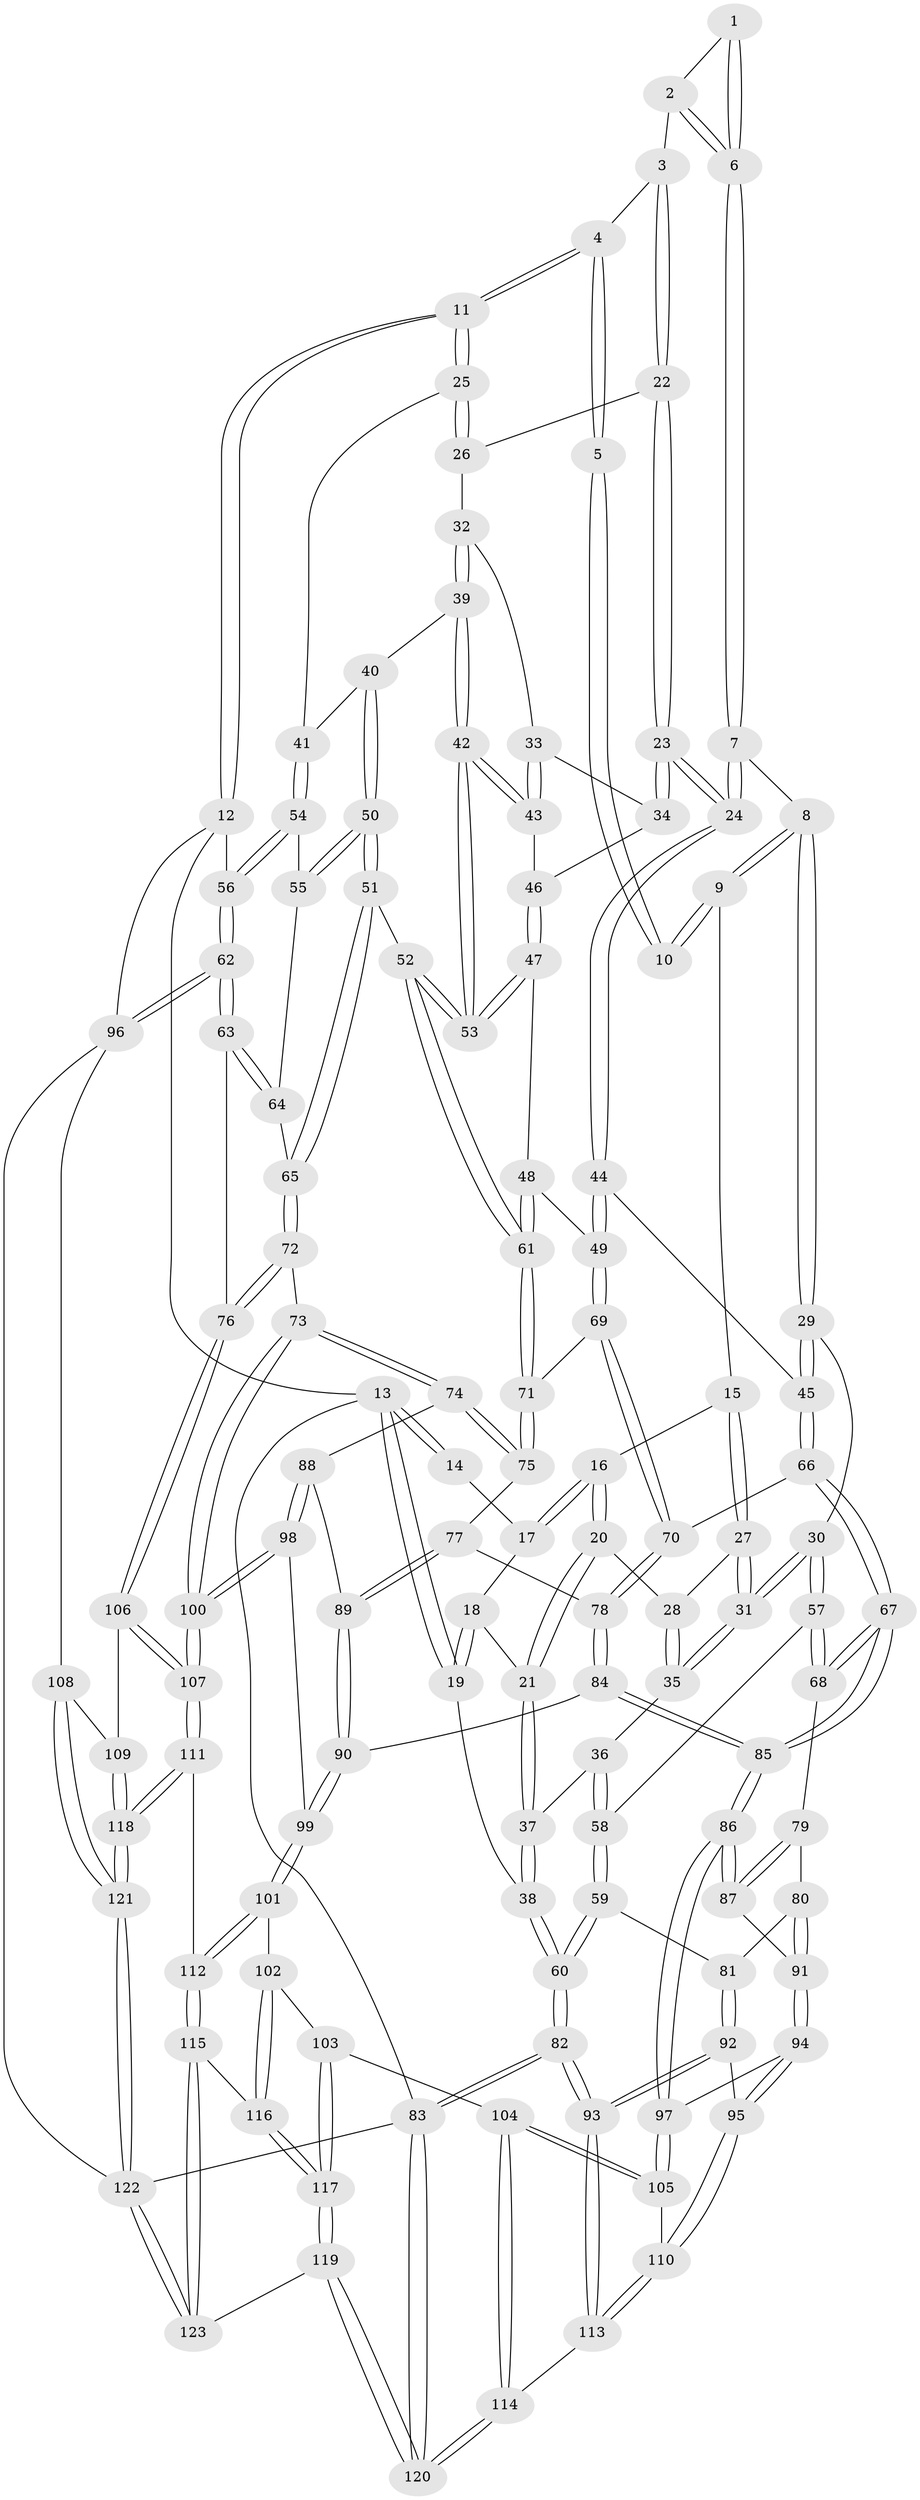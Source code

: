 // Generated by graph-tools (version 1.1) at 2025/51/03/09/25 03:51:04]
// undirected, 123 vertices, 304 edges
graph export_dot {
graph [start="1"]
  node [color=gray90,style=filled];
  1 [pos="+0.3910526572137708+0"];
  2 [pos="+0.5728848909640071+0.0634775047282518"];
  3 [pos="+0.6189200391187308+0.054151168862291266"];
  4 [pos="+0.833002290502878+0"];
  5 [pos="+0.3558810900863018+0"];
  6 [pos="+0.4791156105426602+0.14898470659291121"];
  7 [pos="+0.4722411045843439+0.20174694591330614"];
  8 [pos="+0.41070134333583014+0.2135457995782371"];
  9 [pos="+0.2562447030668556+0.080540265934557"];
  10 [pos="+0.35518588591307276+0"];
  11 [pos="+1+0"];
  12 [pos="+1+0"];
  13 [pos="+0+0"];
  14 [pos="+0+0"];
  15 [pos="+0.2301429593185905+0.0987311476959868"];
  16 [pos="+0.2012171449930612+0.09715689147756199"];
  17 [pos="+0.10952527430900474+0.0452357471037772"];
  18 [pos="+0.07684965068742992+0.0691974886658457"];
  19 [pos="+0+0"];
  20 [pos="+0.018809795961068205+0.1829781710350374"];
  21 [pos="+0.0131402373055022+0.18218693627461818"];
  22 [pos="+0.6544344014097697+0.1776399158060219"];
  23 [pos="+0.5685743320051281+0.2387813753014739"];
  24 [pos="+0.5372015715080064+0.24539966599382246"];
  25 [pos="+1+0"];
  26 [pos="+0.6716204851893437+0.17676969616410512"];
  27 [pos="+0.20907426906277388+0.2017183563358329"];
  28 [pos="+0.0337106084381288+0.19184486713621557"];
  29 [pos="+0.3331745122640521+0.3032477177577545"];
  30 [pos="+0.22147082980741742+0.32868920776860466"];
  31 [pos="+0.2161710376778749+0.32036270580934395"];
  32 [pos="+0.7444784742298511+0.25609207143998114"];
  33 [pos="+0.6839689776393673+0.2903393798150416"];
  34 [pos="+0.6049274059962214+0.26487381866905946"];
  35 [pos="+0.14494535646179008+0.2905266911386985"];
  36 [pos="+0.04577138771110309+0.3225643864779625"];
  37 [pos="+0+0.1943028500884576"];
  38 [pos="+0+0.17185267288713663"];
  39 [pos="+0.7723173082817031+0.27038306231768533"];
  40 [pos="+0.8015711196601146+0.27190699700423215"];
  41 [pos="+0.8823692897020435+0.2315358567619408"];
  42 [pos="+0.710139020546156+0.33891572246062807"];
  43 [pos="+0.702130023104788+0.3283656134187707"];
  44 [pos="+0.5333100800926156+0.34052283280541323"];
  45 [pos="+0.399350860796708+0.39810819595834107"];
  46 [pos="+0.6400126864586357+0.31227648394648155"];
  47 [pos="+0.6545607566574172+0.34218777018272045"];
  48 [pos="+0.6454464362481301+0.36457043818068796"];
  49 [pos="+0.5567757569284255+0.3968563154977848"];
  50 [pos="+0.7831999100590713+0.3914276402872369"];
  51 [pos="+0.7697547595761446+0.40627959663080465"];
  52 [pos="+0.7288014867614684+0.41437953530249805"];
  53 [pos="+0.7091867105716523+0.34711746554458794"];
  54 [pos="+0.9089749783606448+0.338511497270962"];
  55 [pos="+0.8931485427155018+0.3742869216852907"];
  56 [pos="+1+0.4318450750016146"];
  57 [pos="+0.1976173299916412+0.4064376767705187"];
  58 [pos="+0.06756404769484808+0.43389048374542827"];
  59 [pos="+0+0.5002053128208299"];
  60 [pos="+0+0.5053994853085252"];
  61 [pos="+0.7210634950370292+0.4216541698992291"];
  62 [pos="+1+0.5950412996055184"];
  63 [pos="+0.9760200957043392+0.6048035626768881"];
  64 [pos="+0.8938082575243078+0.3792800736172567"];
  65 [pos="+0.8227402143647922+0.4611031721116684"];
  66 [pos="+0.398494018599007+0.42441396549983434"];
  67 [pos="+0.35741399046683625+0.5065619458877229"];
  68 [pos="+0.22519797457958277+0.45952256669988395"];
  69 [pos="+0.5607117932566897+0.423201558804809"];
  70 [pos="+0.5402916155063971+0.4662482529451983"];
  71 [pos="+0.700355147792803+0.4516450545469952"];
  72 [pos="+0.8955680659654678+0.6068821341759091"];
  73 [pos="+0.8811075423514259+0.6081252480775154"];
  74 [pos="+0.7465920417563079+0.5706769405568236"];
  75 [pos="+0.7048943573526675+0.5109805200178416"];
  76 [pos="+0.9404165941611609+0.6153792730253986"];
  77 [pos="+0.650328958666457+0.526174834414121"];
  78 [pos="+0.5353752457101694+0.5097521472988769"];
  79 [pos="+0.21373533787751886+0.49625514778229246"];
  80 [pos="+0.14769297626136824+0.5869851852904067"];
  81 [pos="+0.08107519966804974+0.5889017358280867"];
  82 [pos="+0+0.9185468719341243"];
  83 [pos="+0+1"];
  84 [pos="+0.48429229659042694+0.6109308378105212"];
  85 [pos="+0.41411559872040826+0.6119537351089753"];
  86 [pos="+0.39335726807436233+0.6317454534627048"];
  87 [pos="+0.2670455698406996+0.6190688642854426"];
  88 [pos="+0.6482119127100009+0.6496536298885078"];
  89 [pos="+0.5995739079580673+0.6310795318320364"];
  90 [pos="+0.48960729825078386+0.6152841011882292"];
  91 [pos="+0.19782645910269406+0.6536944475695533"];
  92 [pos="+0.06752992777798465+0.7385387288158722"];
  93 [pos="+0+0.8965230250755137"];
  94 [pos="+0.1894546476031038+0.7238523727167713"];
  95 [pos="+0.1732744442355602+0.7496084392728379"];
  96 [pos="+1+0.8564603177579885"];
  97 [pos="+0.36579659569580264+0.6987329850590974"];
  98 [pos="+0.6773952784958696+0.7383086689199426"];
  99 [pos="+0.5205508232940043+0.7165813880336531"];
  100 [pos="+0.6955352211689817+0.7704715245773216"];
  101 [pos="+0.5236831088125665+0.7622763631799782"];
  102 [pos="+0.4564002895515189+0.823144625544249"];
  103 [pos="+0.42057011231279023+0.8318999854946634"];
  104 [pos="+0.36900492792071066+0.8212999996258259"];
  105 [pos="+0.36502267852392273+0.7636012916489794"];
  106 [pos="+0.8944844167375026+0.7596671292825874"];
  107 [pos="+0.6936081184279901+0.8110926174892259"];
  108 [pos="+0.9642147999284509+0.8926508536441969"];
  109 [pos="+0.8953305029193096+0.8406910241379978"];
  110 [pos="+0.17408395839327798+0.7512930489360183"];
  111 [pos="+0.685414319786271+0.8392624462540583"];
  112 [pos="+0.6488870711713757+0.8530999275684801"];
  113 [pos="+0.23675146009512082+0.9101880835202089"];
  114 [pos="+0.25848127906437074+0.926959780342321"];
  115 [pos="+0.640714838392142+0.8617897701566288"];
  116 [pos="+0.5629369990920684+0.8985941278066888"];
  117 [pos="+0.4938819082981249+0.9851359269551347"];
  118 [pos="+0.7726579160129827+0.9129482190551895"];
  119 [pos="+0.432749673828191+1"];
  120 [pos="+0.3161074798326072+1"];
  121 [pos="+0.8326161889827011+1"];
  122 [pos="+0.8323025127172706+1"];
  123 [pos="+0.6207119628927055+1"];
  1 -- 2;
  1 -- 6;
  1 -- 6;
  2 -- 3;
  2 -- 6;
  2 -- 6;
  3 -- 4;
  3 -- 22;
  3 -- 22;
  4 -- 5;
  4 -- 5;
  4 -- 11;
  4 -- 11;
  5 -- 10;
  5 -- 10;
  6 -- 7;
  6 -- 7;
  7 -- 8;
  7 -- 24;
  7 -- 24;
  8 -- 9;
  8 -- 9;
  8 -- 29;
  8 -- 29;
  9 -- 10;
  9 -- 10;
  9 -- 15;
  11 -- 12;
  11 -- 12;
  11 -- 25;
  11 -- 25;
  12 -- 13;
  12 -- 56;
  12 -- 96;
  13 -- 14;
  13 -- 14;
  13 -- 19;
  13 -- 19;
  13 -- 83;
  14 -- 17;
  15 -- 16;
  15 -- 27;
  15 -- 27;
  16 -- 17;
  16 -- 17;
  16 -- 20;
  16 -- 20;
  17 -- 18;
  18 -- 19;
  18 -- 19;
  18 -- 21;
  19 -- 38;
  20 -- 21;
  20 -- 21;
  20 -- 28;
  21 -- 37;
  21 -- 37;
  22 -- 23;
  22 -- 23;
  22 -- 26;
  23 -- 24;
  23 -- 24;
  23 -- 34;
  23 -- 34;
  24 -- 44;
  24 -- 44;
  25 -- 26;
  25 -- 26;
  25 -- 41;
  26 -- 32;
  27 -- 28;
  27 -- 31;
  27 -- 31;
  28 -- 35;
  28 -- 35;
  29 -- 30;
  29 -- 45;
  29 -- 45;
  30 -- 31;
  30 -- 31;
  30 -- 57;
  30 -- 57;
  31 -- 35;
  31 -- 35;
  32 -- 33;
  32 -- 39;
  32 -- 39;
  33 -- 34;
  33 -- 43;
  33 -- 43;
  34 -- 46;
  35 -- 36;
  36 -- 37;
  36 -- 58;
  36 -- 58;
  37 -- 38;
  37 -- 38;
  38 -- 60;
  38 -- 60;
  39 -- 40;
  39 -- 42;
  39 -- 42;
  40 -- 41;
  40 -- 50;
  40 -- 50;
  41 -- 54;
  41 -- 54;
  42 -- 43;
  42 -- 43;
  42 -- 53;
  42 -- 53;
  43 -- 46;
  44 -- 45;
  44 -- 49;
  44 -- 49;
  45 -- 66;
  45 -- 66;
  46 -- 47;
  46 -- 47;
  47 -- 48;
  47 -- 53;
  47 -- 53;
  48 -- 49;
  48 -- 61;
  48 -- 61;
  49 -- 69;
  49 -- 69;
  50 -- 51;
  50 -- 51;
  50 -- 55;
  50 -- 55;
  51 -- 52;
  51 -- 65;
  51 -- 65;
  52 -- 53;
  52 -- 53;
  52 -- 61;
  52 -- 61;
  54 -- 55;
  54 -- 56;
  54 -- 56;
  55 -- 64;
  56 -- 62;
  56 -- 62;
  57 -- 58;
  57 -- 68;
  57 -- 68;
  58 -- 59;
  58 -- 59;
  59 -- 60;
  59 -- 60;
  59 -- 81;
  60 -- 82;
  60 -- 82;
  61 -- 71;
  61 -- 71;
  62 -- 63;
  62 -- 63;
  62 -- 96;
  62 -- 96;
  63 -- 64;
  63 -- 64;
  63 -- 76;
  64 -- 65;
  65 -- 72;
  65 -- 72;
  66 -- 67;
  66 -- 67;
  66 -- 70;
  67 -- 68;
  67 -- 68;
  67 -- 85;
  67 -- 85;
  68 -- 79;
  69 -- 70;
  69 -- 70;
  69 -- 71;
  70 -- 78;
  70 -- 78;
  71 -- 75;
  71 -- 75;
  72 -- 73;
  72 -- 76;
  72 -- 76;
  73 -- 74;
  73 -- 74;
  73 -- 100;
  73 -- 100;
  74 -- 75;
  74 -- 75;
  74 -- 88;
  75 -- 77;
  76 -- 106;
  76 -- 106;
  77 -- 78;
  77 -- 89;
  77 -- 89;
  78 -- 84;
  78 -- 84;
  79 -- 80;
  79 -- 87;
  79 -- 87;
  80 -- 81;
  80 -- 91;
  80 -- 91;
  81 -- 92;
  81 -- 92;
  82 -- 83;
  82 -- 83;
  82 -- 93;
  82 -- 93;
  83 -- 120;
  83 -- 120;
  83 -- 122;
  84 -- 85;
  84 -- 85;
  84 -- 90;
  85 -- 86;
  85 -- 86;
  86 -- 87;
  86 -- 87;
  86 -- 97;
  86 -- 97;
  87 -- 91;
  88 -- 89;
  88 -- 98;
  88 -- 98;
  89 -- 90;
  89 -- 90;
  90 -- 99;
  90 -- 99;
  91 -- 94;
  91 -- 94;
  92 -- 93;
  92 -- 93;
  92 -- 95;
  93 -- 113;
  93 -- 113;
  94 -- 95;
  94 -- 95;
  94 -- 97;
  95 -- 110;
  95 -- 110;
  96 -- 108;
  96 -- 122;
  97 -- 105;
  97 -- 105;
  98 -- 99;
  98 -- 100;
  98 -- 100;
  99 -- 101;
  99 -- 101;
  100 -- 107;
  100 -- 107;
  101 -- 102;
  101 -- 112;
  101 -- 112;
  102 -- 103;
  102 -- 116;
  102 -- 116;
  103 -- 104;
  103 -- 117;
  103 -- 117;
  104 -- 105;
  104 -- 105;
  104 -- 114;
  104 -- 114;
  105 -- 110;
  106 -- 107;
  106 -- 107;
  106 -- 109;
  107 -- 111;
  107 -- 111;
  108 -- 109;
  108 -- 121;
  108 -- 121;
  109 -- 118;
  109 -- 118;
  110 -- 113;
  110 -- 113;
  111 -- 112;
  111 -- 118;
  111 -- 118;
  112 -- 115;
  112 -- 115;
  113 -- 114;
  114 -- 120;
  114 -- 120;
  115 -- 116;
  115 -- 123;
  115 -- 123;
  116 -- 117;
  116 -- 117;
  117 -- 119;
  117 -- 119;
  118 -- 121;
  118 -- 121;
  119 -- 120;
  119 -- 120;
  119 -- 123;
  121 -- 122;
  121 -- 122;
  122 -- 123;
  122 -- 123;
}
